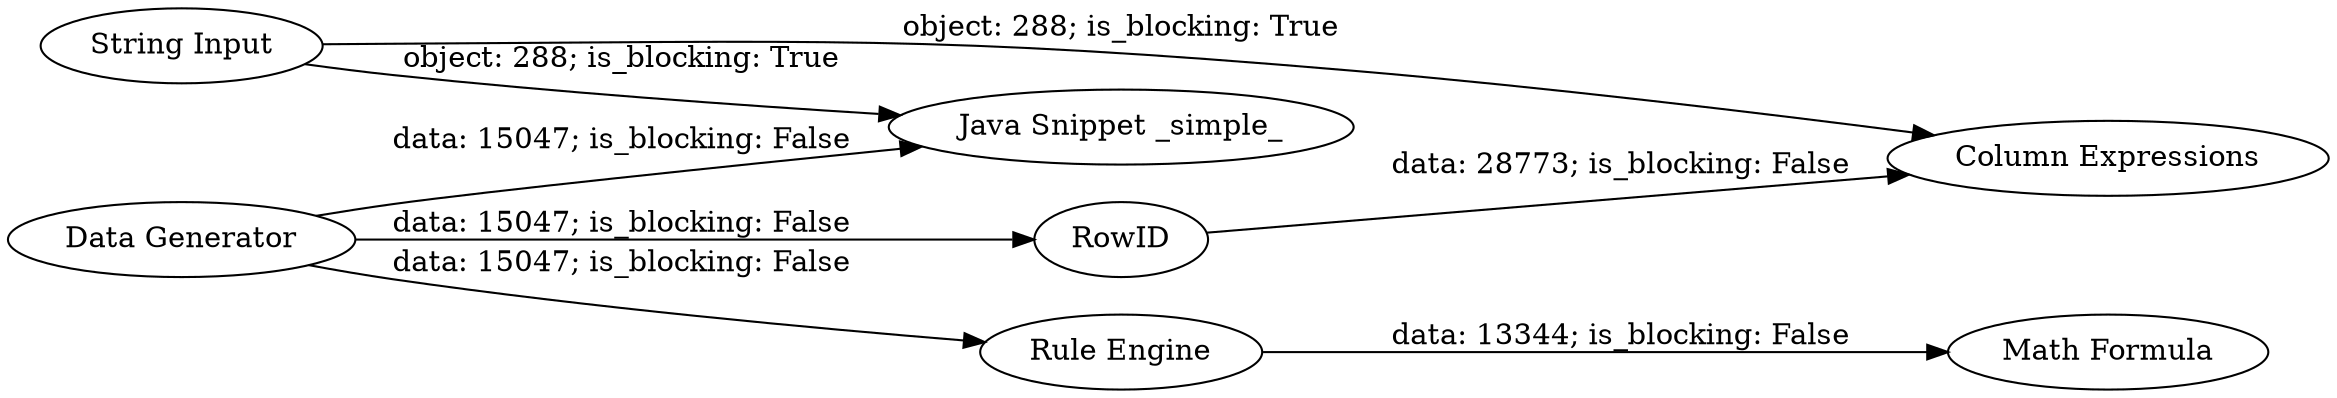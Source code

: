 digraph {
	"4040740829537352583_6" [label="Column Expressions"]
	"4040740829537352583_1" [label="Data Generator"]
	"4040740829537352583_3" [label="Math Formula"]
	"4040740829537352583_5" [label="String Input"]
	"4040740829537352583_4" [label="Java Snippet _simple_"]
	"4040740829537352583_7" [label=RowID]
	"4040740829537352583_2" [label="Rule Engine"]
	"4040740829537352583_1" -> "4040740829537352583_2" [label="data: 15047; is_blocking: False"]
	"4040740829537352583_5" -> "4040740829537352583_4" [label="object: 288; is_blocking: True"]
	"4040740829537352583_1" -> "4040740829537352583_7" [label="data: 15047; is_blocking: False"]
	"4040740829537352583_7" -> "4040740829537352583_6" [label="data: 28773; is_blocking: False"]
	"4040740829537352583_2" -> "4040740829537352583_3" [label="data: 13344; is_blocking: False"]
	"4040740829537352583_1" -> "4040740829537352583_4" [label="data: 15047; is_blocking: False"]
	"4040740829537352583_5" -> "4040740829537352583_6" [label="object: 288; is_blocking: True"]
	rankdir=LR
}
